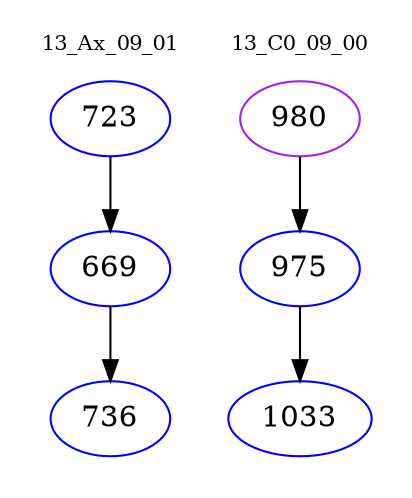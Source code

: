 digraph{
subgraph cluster_0 {
color = white
label = "13_Ax_09_01";
fontsize=10;
T0_723 [label="723", color="blue"]
T0_723 -> T0_669 [color="black"]
T0_669 [label="669", color="blue"]
T0_669 -> T0_736 [color="black"]
T0_736 [label="736", color="blue"]
}
subgraph cluster_1 {
color = white
label = "13_C0_09_00";
fontsize=10;
T1_980 [label="980", color="purple"]
T1_980 -> T1_975 [color="black"]
T1_975 [label="975", color="blue"]
T1_975 -> T1_1033 [color="black"]
T1_1033 [label="1033", color="blue"]
}
}
